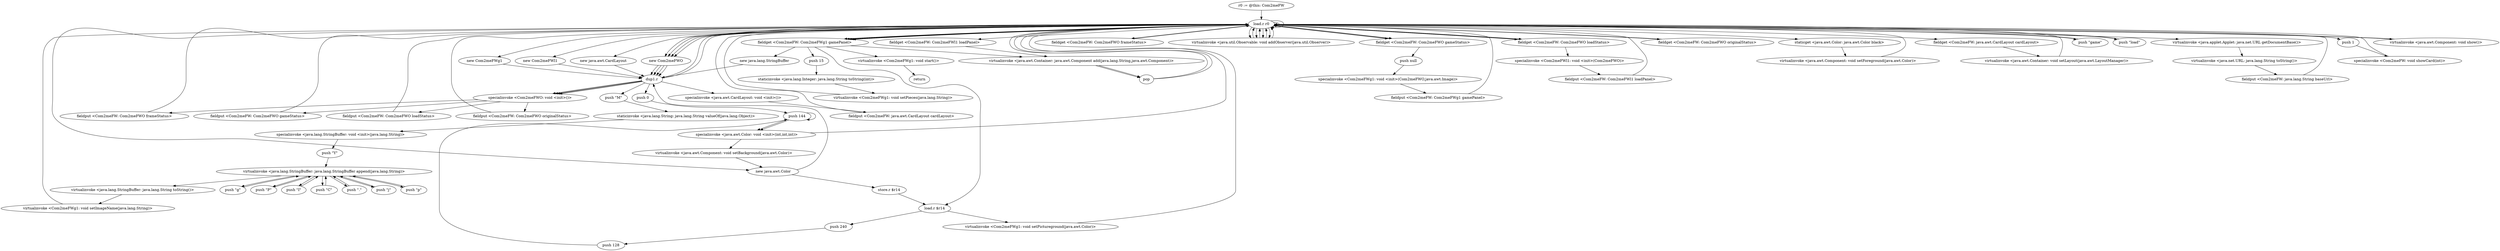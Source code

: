 digraph "" {
    "r0 := @this: Com2meFW"
    "load.r r0"
    "r0 := @this: Com2meFW"->"load.r r0";
    "new Com2meFWO"
    "load.r r0"->"new Com2meFWO";
    "dup1.r"
    "new Com2meFWO"->"dup1.r";
    "specialinvoke <Com2meFWO: void <init>()>"
    "dup1.r"->"specialinvoke <Com2meFWO: void <init>()>";
    "fieldput <Com2meFW: Com2meFWO frameStatus>"
    "specialinvoke <Com2meFWO: void <init>()>"->"fieldput <Com2meFW: Com2meFWO frameStatus>";
    "fieldput <Com2meFW: Com2meFWO frameStatus>"->"load.r r0";
    "fieldget <Com2meFW: Com2meFWO frameStatus>"
    "load.r r0"->"fieldget <Com2meFW: Com2meFWO frameStatus>";
    "fieldget <Com2meFW: Com2meFWO frameStatus>"->"load.r r0";
    "virtualinvoke <java.util.Observable: void addObserver(java.util.Observer)>"
    "load.r r0"->"virtualinvoke <java.util.Observable: void addObserver(java.util.Observer)>";
    "virtualinvoke <java.util.Observable: void addObserver(java.util.Observer)>"->"load.r r0";
    "load.r r0"->"new Com2meFWO";
    "new Com2meFWO"->"dup1.r";
    "dup1.r"->"specialinvoke <Com2meFWO: void <init>()>";
    "fieldput <Com2meFW: Com2meFWO gameStatus>"
    "specialinvoke <Com2meFWO: void <init>()>"->"fieldput <Com2meFW: Com2meFWO gameStatus>";
    "fieldput <Com2meFW: Com2meFWO gameStatus>"->"load.r r0";
    "fieldget <Com2meFW: Com2meFWO gameStatus>"
    "load.r r0"->"fieldget <Com2meFW: Com2meFWO gameStatus>";
    "fieldget <Com2meFW: Com2meFWO gameStatus>"->"load.r r0";
    "load.r r0"->"virtualinvoke <java.util.Observable: void addObserver(java.util.Observer)>";
    "virtualinvoke <java.util.Observable: void addObserver(java.util.Observer)>"->"load.r r0";
    "load.r r0"->"new Com2meFWO";
    "new Com2meFWO"->"dup1.r";
    "dup1.r"->"specialinvoke <Com2meFWO: void <init>()>";
    "fieldput <Com2meFW: Com2meFWO loadStatus>"
    "specialinvoke <Com2meFWO: void <init>()>"->"fieldput <Com2meFW: Com2meFWO loadStatus>";
    "fieldput <Com2meFW: Com2meFWO loadStatus>"->"load.r r0";
    "fieldget <Com2meFW: Com2meFWO loadStatus>"
    "load.r r0"->"fieldget <Com2meFW: Com2meFWO loadStatus>";
    "fieldget <Com2meFW: Com2meFWO loadStatus>"->"load.r r0";
    "load.r r0"->"virtualinvoke <java.util.Observable: void addObserver(java.util.Observer)>";
    "virtualinvoke <java.util.Observable: void addObserver(java.util.Observer)>"->"load.r r0";
    "load.r r0"->"new Com2meFWO";
    "new Com2meFWO"->"dup1.r";
    "dup1.r"->"specialinvoke <Com2meFWO: void <init>()>";
    "fieldput <Com2meFW: Com2meFWO originalStatus>"
    "specialinvoke <Com2meFWO: void <init>()>"->"fieldput <Com2meFW: Com2meFWO originalStatus>";
    "fieldput <Com2meFW: Com2meFWO originalStatus>"->"load.r r0";
    "fieldget <Com2meFW: Com2meFWO originalStatus>"
    "load.r r0"->"fieldget <Com2meFW: Com2meFWO originalStatus>";
    "fieldget <Com2meFW: Com2meFWO originalStatus>"->"load.r r0";
    "load.r r0"->"virtualinvoke <java.util.Observable: void addObserver(java.util.Observer)>";
    "virtualinvoke <java.util.Observable: void addObserver(java.util.Observer)>"->"load.r r0";
    "new Com2meFWg1"
    "load.r r0"->"new Com2meFWg1";
    "new Com2meFWg1"->"dup1.r";
    "dup1.r"->"load.r r0";
    "load.r r0"->"fieldget <Com2meFW: Com2meFWO gameStatus>";
    "push null"
    "fieldget <Com2meFW: Com2meFWO gameStatus>"->"push null";
    "specialinvoke <Com2meFWg1: void <init>(Com2meFWO,java.awt.Image)>"
    "push null"->"specialinvoke <Com2meFWg1: void <init>(Com2meFWO,java.awt.Image)>";
    "fieldput <Com2meFW: Com2meFWg1 gamePanel>"
    "specialinvoke <Com2meFWg1: void <init>(Com2meFWO,java.awt.Image)>"->"fieldput <Com2meFW: Com2meFWg1 gamePanel>";
    "fieldput <Com2meFW: Com2meFWg1 gamePanel>"->"load.r r0";
    "new Com2meFWl1"
    "load.r r0"->"new Com2meFWl1";
    "new Com2meFWl1"->"dup1.r";
    "dup1.r"->"load.r r0";
    "load.r r0"->"fieldget <Com2meFW: Com2meFWO loadStatus>";
    "specialinvoke <Com2meFWl1: void <init>(Com2meFWO)>"
    "fieldget <Com2meFW: Com2meFWO loadStatus>"->"specialinvoke <Com2meFWl1: void <init>(Com2meFWO)>";
    "fieldput <Com2meFW: Com2meFWl1 loadPanel>"
    "specialinvoke <Com2meFWl1: void <init>(Com2meFWO)>"->"fieldput <Com2meFW: Com2meFWl1 loadPanel>";
    "fieldput <Com2meFW: Com2meFWl1 loadPanel>"->"load.r r0";
    "new java.awt.Color"
    "load.r r0"->"new java.awt.Color";
    "new java.awt.Color"->"dup1.r";
    "push 0"
    "dup1.r"->"push 0";
    "push 144"
    "push 0"->"push 144";
    "push 144"->"push 144";
    "specialinvoke <java.awt.Color: void <init>(int,int,int)>"
    "push 144"->"specialinvoke <java.awt.Color: void <init>(int,int,int)>";
    "virtualinvoke <java.awt.Component: void setBackground(java.awt.Color)>"
    "specialinvoke <java.awt.Color: void <init>(int,int,int)>"->"virtualinvoke <java.awt.Component: void setBackground(java.awt.Color)>";
    "virtualinvoke <java.awt.Component: void setBackground(java.awt.Color)>"->"new java.awt.Color";
    "store.r $r14"
    "new java.awt.Color"->"store.r $r14";
    "load.r $r14"
    "store.r $r14"->"load.r $r14";
    "push 240"
    "load.r $r14"->"push 240";
    "push 128"
    "push 240"->"push 128";
    "push 128"->"push 144";
    "push 144"->"specialinvoke <java.awt.Color: void <init>(int,int,int)>";
    "specialinvoke <java.awt.Color: void <init>(int,int,int)>"->"load.r r0";
    "fieldget <Com2meFW: Com2meFWg1 gamePanel>"
    "load.r r0"->"fieldget <Com2meFW: Com2meFWg1 gamePanel>";
    "fieldget <Com2meFW: Com2meFWg1 gamePanel>"->"load.r $r14";
    "virtualinvoke <Com2meFWg1: void setPictureground(java.awt.Color)>"
    "load.r $r14"->"virtualinvoke <Com2meFWg1: void setPictureground(java.awt.Color)>";
    "virtualinvoke <Com2meFWg1: void setPictureground(java.awt.Color)>"->"load.r r0";
    "staticget <java.awt.Color: java.awt.Color black>"
    "load.r r0"->"staticget <java.awt.Color: java.awt.Color black>";
    "virtualinvoke <java.awt.Component: void setForeground(java.awt.Color)>"
    "staticget <java.awt.Color: java.awt.Color black>"->"virtualinvoke <java.awt.Component: void setForeground(java.awt.Color)>";
    "virtualinvoke <java.awt.Component: void setForeground(java.awt.Color)>"->"load.r r0";
    "new java.awt.CardLayout"
    "load.r r0"->"new java.awt.CardLayout";
    "new java.awt.CardLayout"->"dup1.r";
    "specialinvoke <java.awt.CardLayout: void <init>()>"
    "dup1.r"->"specialinvoke <java.awt.CardLayout: void <init>()>";
    "fieldput <Com2meFW: java.awt.CardLayout cardLayout>"
    "specialinvoke <java.awt.CardLayout: void <init>()>"->"fieldput <Com2meFW: java.awt.CardLayout cardLayout>";
    "fieldput <Com2meFW: java.awt.CardLayout cardLayout>"->"load.r r0";
    "load.r r0"->"load.r r0";
    "fieldget <Com2meFW: java.awt.CardLayout cardLayout>"
    "load.r r0"->"fieldget <Com2meFW: java.awt.CardLayout cardLayout>";
    "virtualinvoke <java.awt.Container: void setLayout(java.awt.LayoutManager)>"
    "fieldget <Com2meFW: java.awt.CardLayout cardLayout>"->"virtualinvoke <java.awt.Container: void setLayout(java.awt.LayoutManager)>";
    "virtualinvoke <java.awt.Container: void setLayout(java.awt.LayoutManager)>"->"load.r r0";
    "push \"game\""
    "load.r r0"->"push \"game\"";
    "push \"game\""->"load.r r0";
    "load.r r0"->"fieldget <Com2meFW: Com2meFWg1 gamePanel>";
    "virtualinvoke <java.awt.Container: java.awt.Component add(java.lang.String,java.awt.Component)>"
    "fieldget <Com2meFW: Com2meFWg1 gamePanel>"->"virtualinvoke <java.awt.Container: java.awt.Component add(java.lang.String,java.awt.Component)>";
    "pop"
    "virtualinvoke <java.awt.Container: java.awt.Component add(java.lang.String,java.awt.Component)>"->"pop";
    "pop"->"load.r r0";
    "push \"load\""
    "load.r r0"->"push \"load\"";
    "push \"load\""->"load.r r0";
    "fieldget <Com2meFW: Com2meFWl1 loadPanel>"
    "load.r r0"->"fieldget <Com2meFW: Com2meFWl1 loadPanel>";
    "fieldget <Com2meFW: Com2meFWl1 loadPanel>"->"virtualinvoke <java.awt.Container: java.awt.Component add(java.lang.String,java.awt.Component)>";
    "virtualinvoke <java.awt.Container: java.awt.Component add(java.lang.String,java.awt.Component)>"->"pop";
    "pop"->"load.r r0";
    "load.r r0"->"load.r r0";
    "virtualinvoke <java.applet.Applet: java.net.URL getDocumentBase()>"
    "load.r r0"->"virtualinvoke <java.applet.Applet: java.net.URL getDocumentBase()>";
    "virtualinvoke <java.net.URL: java.lang.String toString()>"
    "virtualinvoke <java.applet.Applet: java.net.URL getDocumentBase()>"->"virtualinvoke <java.net.URL: java.lang.String toString()>";
    "fieldput <Com2meFW: java.lang.String baseUrl>"
    "virtualinvoke <java.net.URL: java.lang.String toString()>"->"fieldput <Com2meFW: java.lang.String baseUrl>";
    "fieldput <Com2meFW: java.lang.String baseUrl>"->"load.r r0";
    "load.r r0"->"fieldget <Com2meFW: Com2meFWg1 gamePanel>";
    "new java.lang.StringBuffer"
    "fieldget <Com2meFW: Com2meFWg1 gamePanel>"->"new java.lang.StringBuffer";
    "new java.lang.StringBuffer"->"dup1.r";
    "push \"M\""
    "dup1.r"->"push \"M\"";
    "staticinvoke <java.lang.String: java.lang.String valueOf(java.lang.Object)>"
    "push \"M\""->"staticinvoke <java.lang.String: java.lang.String valueOf(java.lang.Object)>";
    "specialinvoke <java.lang.StringBuffer: void <init>(java.lang.String)>"
    "staticinvoke <java.lang.String: java.lang.String valueOf(java.lang.Object)>"->"specialinvoke <java.lang.StringBuffer: void <init>(java.lang.String)>";
    "push \"Y\""
    "specialinvoke <java.lang.StringBuffer: void <init>(java.lang.String)>"->"push \"Y\"";
    "virtualinvoke <java.lang.StringBuffer: java.lang.StringBuffer append(java.lang.String)>"
    "push \"Y\""->"virtualinvoke <java.lang.StringBuffer: java.lang.StringBuffer append(java.lang.String)>";
    "push \"P\""
    "virtualinvoke <java.lang.StringBuffer: java.lang.StringBuffer append(java.lang.String)>"->"push \"P\"";
    "push \"P\""->"virtualinvoke <java.lang.StringBuffer: java.lang.StringBuffer append(java.lang.String)>";
    "push \"I\""
    "virtualinvoke <java.lang.StringBuffer: java.lang.StringBuffer append(java.lang.String)>"->"push \"I\"";
    "push \"I\""->"virtualinvoke <java.lang.StringBuffer: java.lang.StringBuffer append(java.lang.String)>";
    "push \"C\""
    "virtualinvoke <java.lang.StringBuffer: java.lang.StringBuffer append(java.lang.String)>"->"push \"C\"";
    "push \"C\""->"virtualinvoke <java.lang.StringBuffer: java.lang.StringBuffer append(java.lang.String)>";
    "push \".\""
    "virtualinvoke <java.lang.StringBuffer: java.lang.StringBuffer append(java.lang.String)>"->"push \".\"";
    "push \".\""->"virtualinvoke <java.lang.StringBuffer: java.lang.StringBuffer append(java.lang.String)>";
    "push \"j\""
    "virtualinvoke <java.lang.StringBuffer: java.lang.StringBuffer append(java.lang.String)>"->"push \"j\"";
    "push \"j\""->"virtualinvoke <java.lang.StringBuffer: java.lang.StringBuffer append(java.lang.String)>";
    "push \"p\""
    "virtualinvoke <java.lang.StringBuffer: java.lang.StringBuffer append(java.lang.String)>"->"push \"p\"";
    "push \"p\""->"virtualinvoke <java.lang.StringBuffer: java.lang.StringBuffer append(java.lang.String)>";
    "push \"g\""
    "virtualinvoke <java.lang.StringBuffer: java.lang.StringBuffer append(java.lang.String)>"->"push \"g\"";
    "push \"g\""->"virtualinvoke <java.lang.StringBuffer: java.lang.StringBuffer append(java.lang.String)>";
    "virtualinvoke <java.lang.StringBuffer: java.lang.String toString()>"
    "virtualinvoke <java.lang.StringBuffer: java.lang.StringBuffer append(java.lang.String)>"->"virtualinvoke <java.lang.StringBuffer: java.lang.String toString()>";
    "virtualinvoke <Com2meFWg1: void setImageName(java.lang.String)>"
    "virtualinvoke <java.lang.StringBuffer: java.lang.String toString()>"->"virtualinvoke <Com2meFWg1: void setImageName(java.lang.String)>";
    "virtualinvoke <Com2meFWg1: void setImageName(java.lang.String)>"->"load.r r0";
    "load.r r0"->"fieldget <Com2meFW: Com2meFWg1 gamePanel>";
    "push 15"
    "fieldget <Com2meFW: Com2meFWg1 gamePanel>"->"push 15";
    "staticinvoke <java.lang.Integer: java.lang.String toString(int)>"
    "push 15"->"staticinvoke <java.lang.Integer: java.lang.String toString(int)>";
    "virtualinvoke <Com2meFWg1: void setPieces(java.lang.String)>"
    "staticinvoke <java.lang.Integer: java.lang.String toString(int)>"->"virtualinvoke <Com2meFWg1: void setPieces(java.lang.String)>";
    "virtualinvoke <Com2meFWg1: void setPieces(java.lang.String)>"->"load.r r0";
    "push 1"
    "load.r r0"->"push 1";
    "specialinvoke <Com2meFW: void showCard(int)>"
    "push 1"->"specialinvoke <Com2meFW: void showCard(int)>";
    "specialinvoke <Com2meFW: void showCard(int)>"->"load.r r0";
    "virtualinvoke <java.awt.Component: void show()>"
    "load.r r0"->"virtualinvoke <java.awt.Component: void show()>";
    "virtualinvoke <java.awt.Component: void show()>"->"load.r r0";
    "load.r r0"->"fieldget <Com2meFW: Com2meFWg1 gamePanel>";
    "virtualinvoke <Com2meFWg1: void start()>"
    "fieldget <Com2meFW: Com2meFWg1 gamePanel>"->"virtualinvoke <Com2meFWg1: void start()>";
    "return"
    "virtualinvoke <Com2meFWg1: void start()>"->"return";
}

